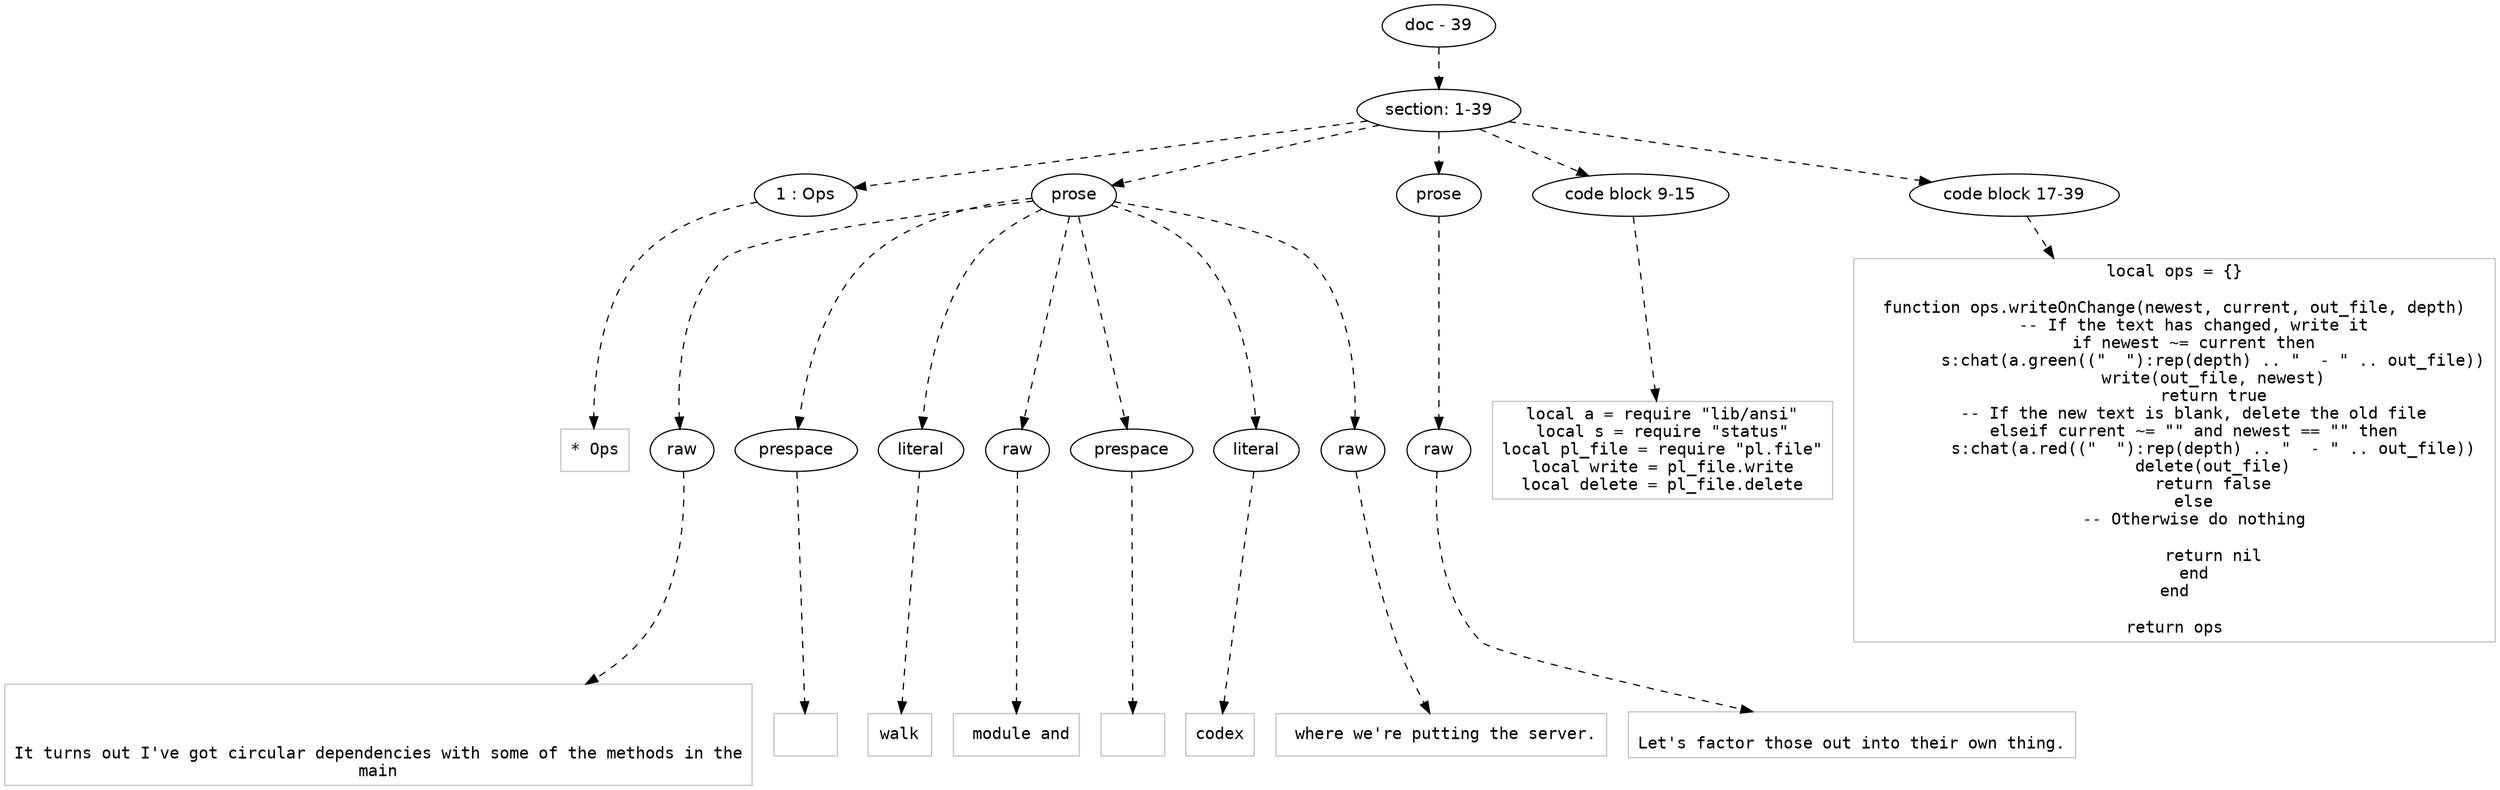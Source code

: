 digraph lpegNode {

node [fontname=Helvetica]
edge [style=dashed]

doc_0 [label="doc - 39"]


doc_0 -> { section_1}
{rank=same; section_1}

section_1 [label="section: 1-39"]


// END RANK doc_0

section_1 -> { header_2 prose_3 prose_4 codeblock_5 codeblock_6}
{rank=same; header_2 prose_3 prose_4 codeblock_5 codeblock_6}

header_2 [label="1 : Ops"]

prose_3 [label="prose"]

prose_4 [label="prose"]

codeblock_5 [label="code block 9-15"]

codeblock_6 [label="code block 17-39"]


// END RANK section_1

header_2 -> leaf_7
leaf_7  [color=Gray,shape=rectangle,fontname=Inconsolata,label="* Ops"]
// END RANK header_2

prose_3 -> { raw_8 prespace_9 literal_10 raw_11 prespace_12 literal_13 raw_14}
{rank=same; raw_8 prespace_9 literal_10 raw_11 prespace_12 literal_13 raw_14}

raw_8 [label="raw"]

prespace_9 [label="prespace"]

literal_10 [label="literal"]

raw_11 [label="raw"]

prespace_12 [label="prespace"]

literal_13 [label="literal"]

raw_14 [label="raw"]


// END RANK prose_3

raw_8 -> leaf_15
leaf_15  [color=Gray,shape=rectangle,fontname=Inconsolata,label="


It turns out I've got circular dependencies with some of the methods in the
main"]
// END RANK raw_8

prespace_9 -> leaf_16
leaf_16  [color=Gray,shape=rectangle,fontname=Inconsolata,label=" "]
// END RANK prespace_9

literal_10 -> leaf_17
leaf_17  [color=Gray,shape=rectangle,fontname=Inconsolata,label="walk"]
// END RANK literal_10

raw_11 -> leaf_18
leaf_18  [color=Gray,shape=rectangle,fontname=Inconsolata,label=" module and"]
// END RANK raw_11

prespace_12 -> leaf_19
leaf_19  [color=Gray,shape=rectangle,fontname=Inconsolata,label=" "]
// END RANK prespace_12

literal_13 -> leaf_20
leaf_20  [color=Gray,shape=rectangle,fontname=Inconsolata,label="codex"]
// END RANK literal_13

raw_14 -> leaf_21
leaf_21  [color=Gray,shape=rectangle,fontname=Inconsolata,label=" where we're putting the server.
"]
// END RANK raw_14

prose_4 -> { raw_22}
{rank=same; raw_22}

raw_22 [label="raw"]


// END RANK prose_4

raw_22 -> leaf_23
leaf_23  [color=Gray,shape=rectangle,fontname=Inconsolata,label="
Let's factor those out into their own thing.
"]
// END RANK raw_22

codeblock_5 -> leaf_24
leaf_24  [color=Gray,shape=rectangle,fontname=Inconsolata,label="local a = require \"lib/ansi\"
local s = require \"status\"
local pl_file = require \"pl.file\"
local write = pl_file.write
local delete = pl_file.delete"]
// END RANK codeblock_5

codeblock_6 -> leaf_25
leaf_25  [color=Gray,shape=rectangle,fontname=Inconsolata,label="local ops = {}

function ops.writeOnChange(newest, current, out_file, depth)
    -- If the text has changed, write it
    if newest ~= current then
        s:chat(a.green((\"  \"):rep(depth) .. \"  - \" .. out_file))
        write(out_file, newest)
        return true
    -- If the new text is blank, delete the old file
    elseif current ~= \"\" and newest == \"\" then
        s:chat(a.red((\"  \"):rep(depth) .. \"  - \" .. out_file))
        delete(out_file)
        return false
    else
    -- Otherwise do nothing

        return nil
    end
end

return ops"]
// END RANK codeblock_6


}
